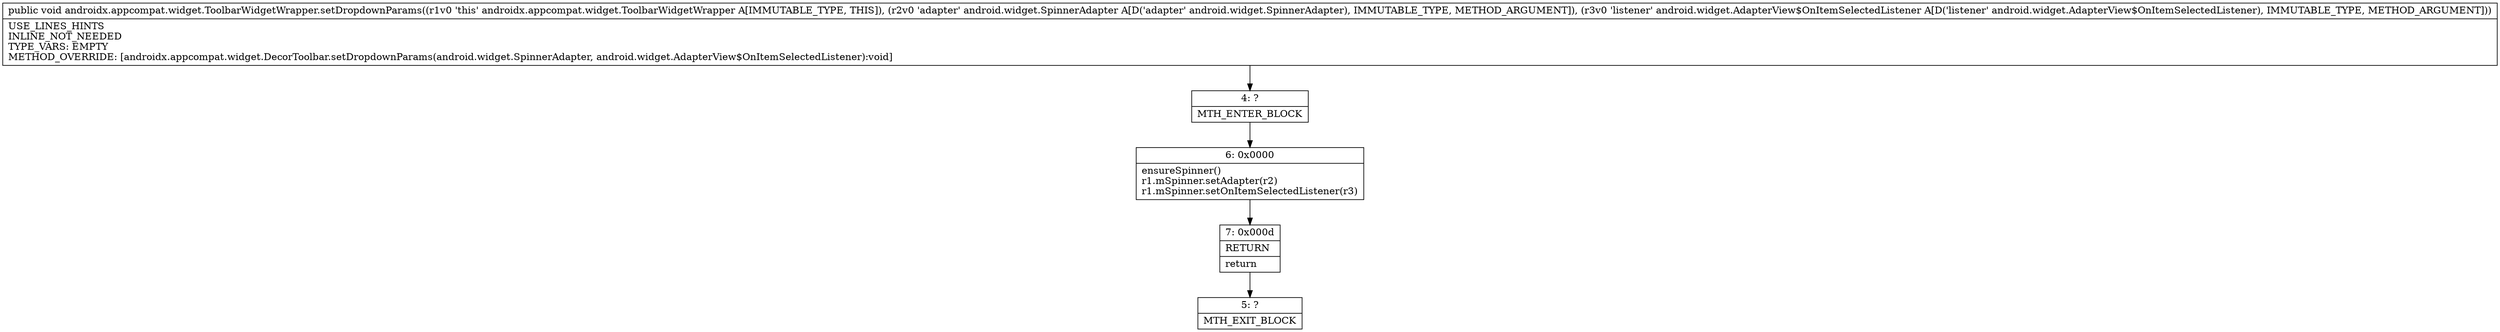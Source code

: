 digraph "CFG forandroidx.appcompat.widget.ToolbarWidgetWrapper.setDropdownParams(Landroid\/widget\/SpinnerAdapter;Landroid\/widget\/AdapterView$OnItemSelectedListener;)V" {
Node_4 [shape=record,label="{4\:\ ?|MTH_ENTER_BLOCK\l}"];
Node_6 [shape=record,label="{6\:\ 0x0000|ensureSpinner()\lr1.mSpinner.setAdapter(r2)\lr1.mSpinner.setOnItemSelectedListener(r3)\l}"];
Node_7 [shape=record,label="{7\:\ 0x000d|RETURN\l|return\l}"];
Node_5 [shape=record,label="{5\:\ ?|MTH_EXIT_BLOCK\l}"];
MethodNode[shape=record,label="{public void androidx.appcompat.widget.ToolbarWidgetWrapper.setDropdownParams((r1v0 'this' androidx.appcompat.widget.ToolbarWidgetWrapper A[IMMUTABLE_TYPE, THIS]), (r2v0 'adapter' android.widget.SpinnerAdapter A[D('adapter' android.widget.SpinnerAdapter), IMMUTABLE_TYPE, METHOD_ARGUMENT]), (r3v0 'listener' android.widget.AdapterView$OnItemSelectedListener A[D('listener' android.widget.AdapterView$OnItemSelectedListener), IMMUTABLE_TYPE, METHOD_ARGUMENT]))  | USE_LINES_HINTS\lINLINE_NOT_NEEDED\lTYPE_VARS: EMPTY\lMETHOD_OVERRIDE: [androidx.appcompat.widget.DecorToolbar.setDropdownParams(android.widget.SpinnerAdapter, android.widget.AdapterView$OnItemSelectedListener):void]\l}"];
MethodNode -> Node_4;Node_4 -> Node_6;
Node_6 -> Node_7;
Node_7 -> Node_5;
}

